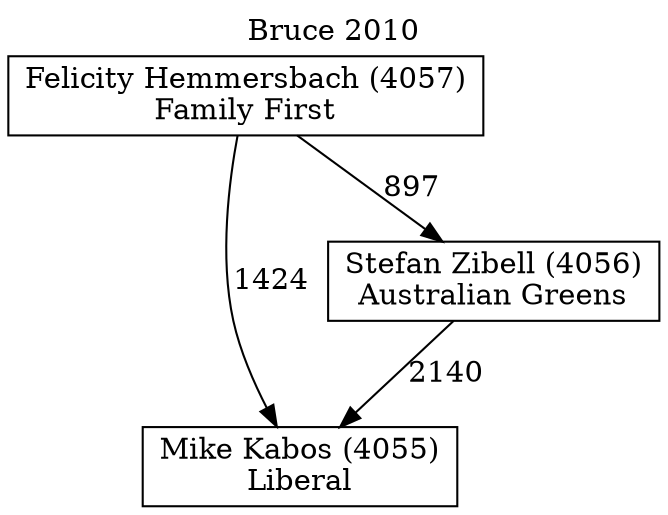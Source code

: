 // House preference flow
digraph "Mike Kabos (4055)_Bruce_2010" {
	graph [label="Bruce 2010" labelloc=t mclimit=10]
	node [shape=box]
	"Mike Kabos (4055)" [label="Mike Kabos (4055)
Liberal"]
	"Stefan Zibell (4056)" [label="Stefan Zibell (4056)
Australian Greens"]
	"Felicity Hemmersbach (4057)" [label="Felicity Hemmersbach (4057)
Family First"]
	"Stefan Zibell (4056)" -> "Mike Kabos (4055)" [label=2140]
	"Felicity Hemmersbach (4057)" -> "Stefan Zibell (4056)" [label=897]
	"Felicity Hemmersbach (4057)" -> "Mike Kabos (4055)" [label=1424]
}

